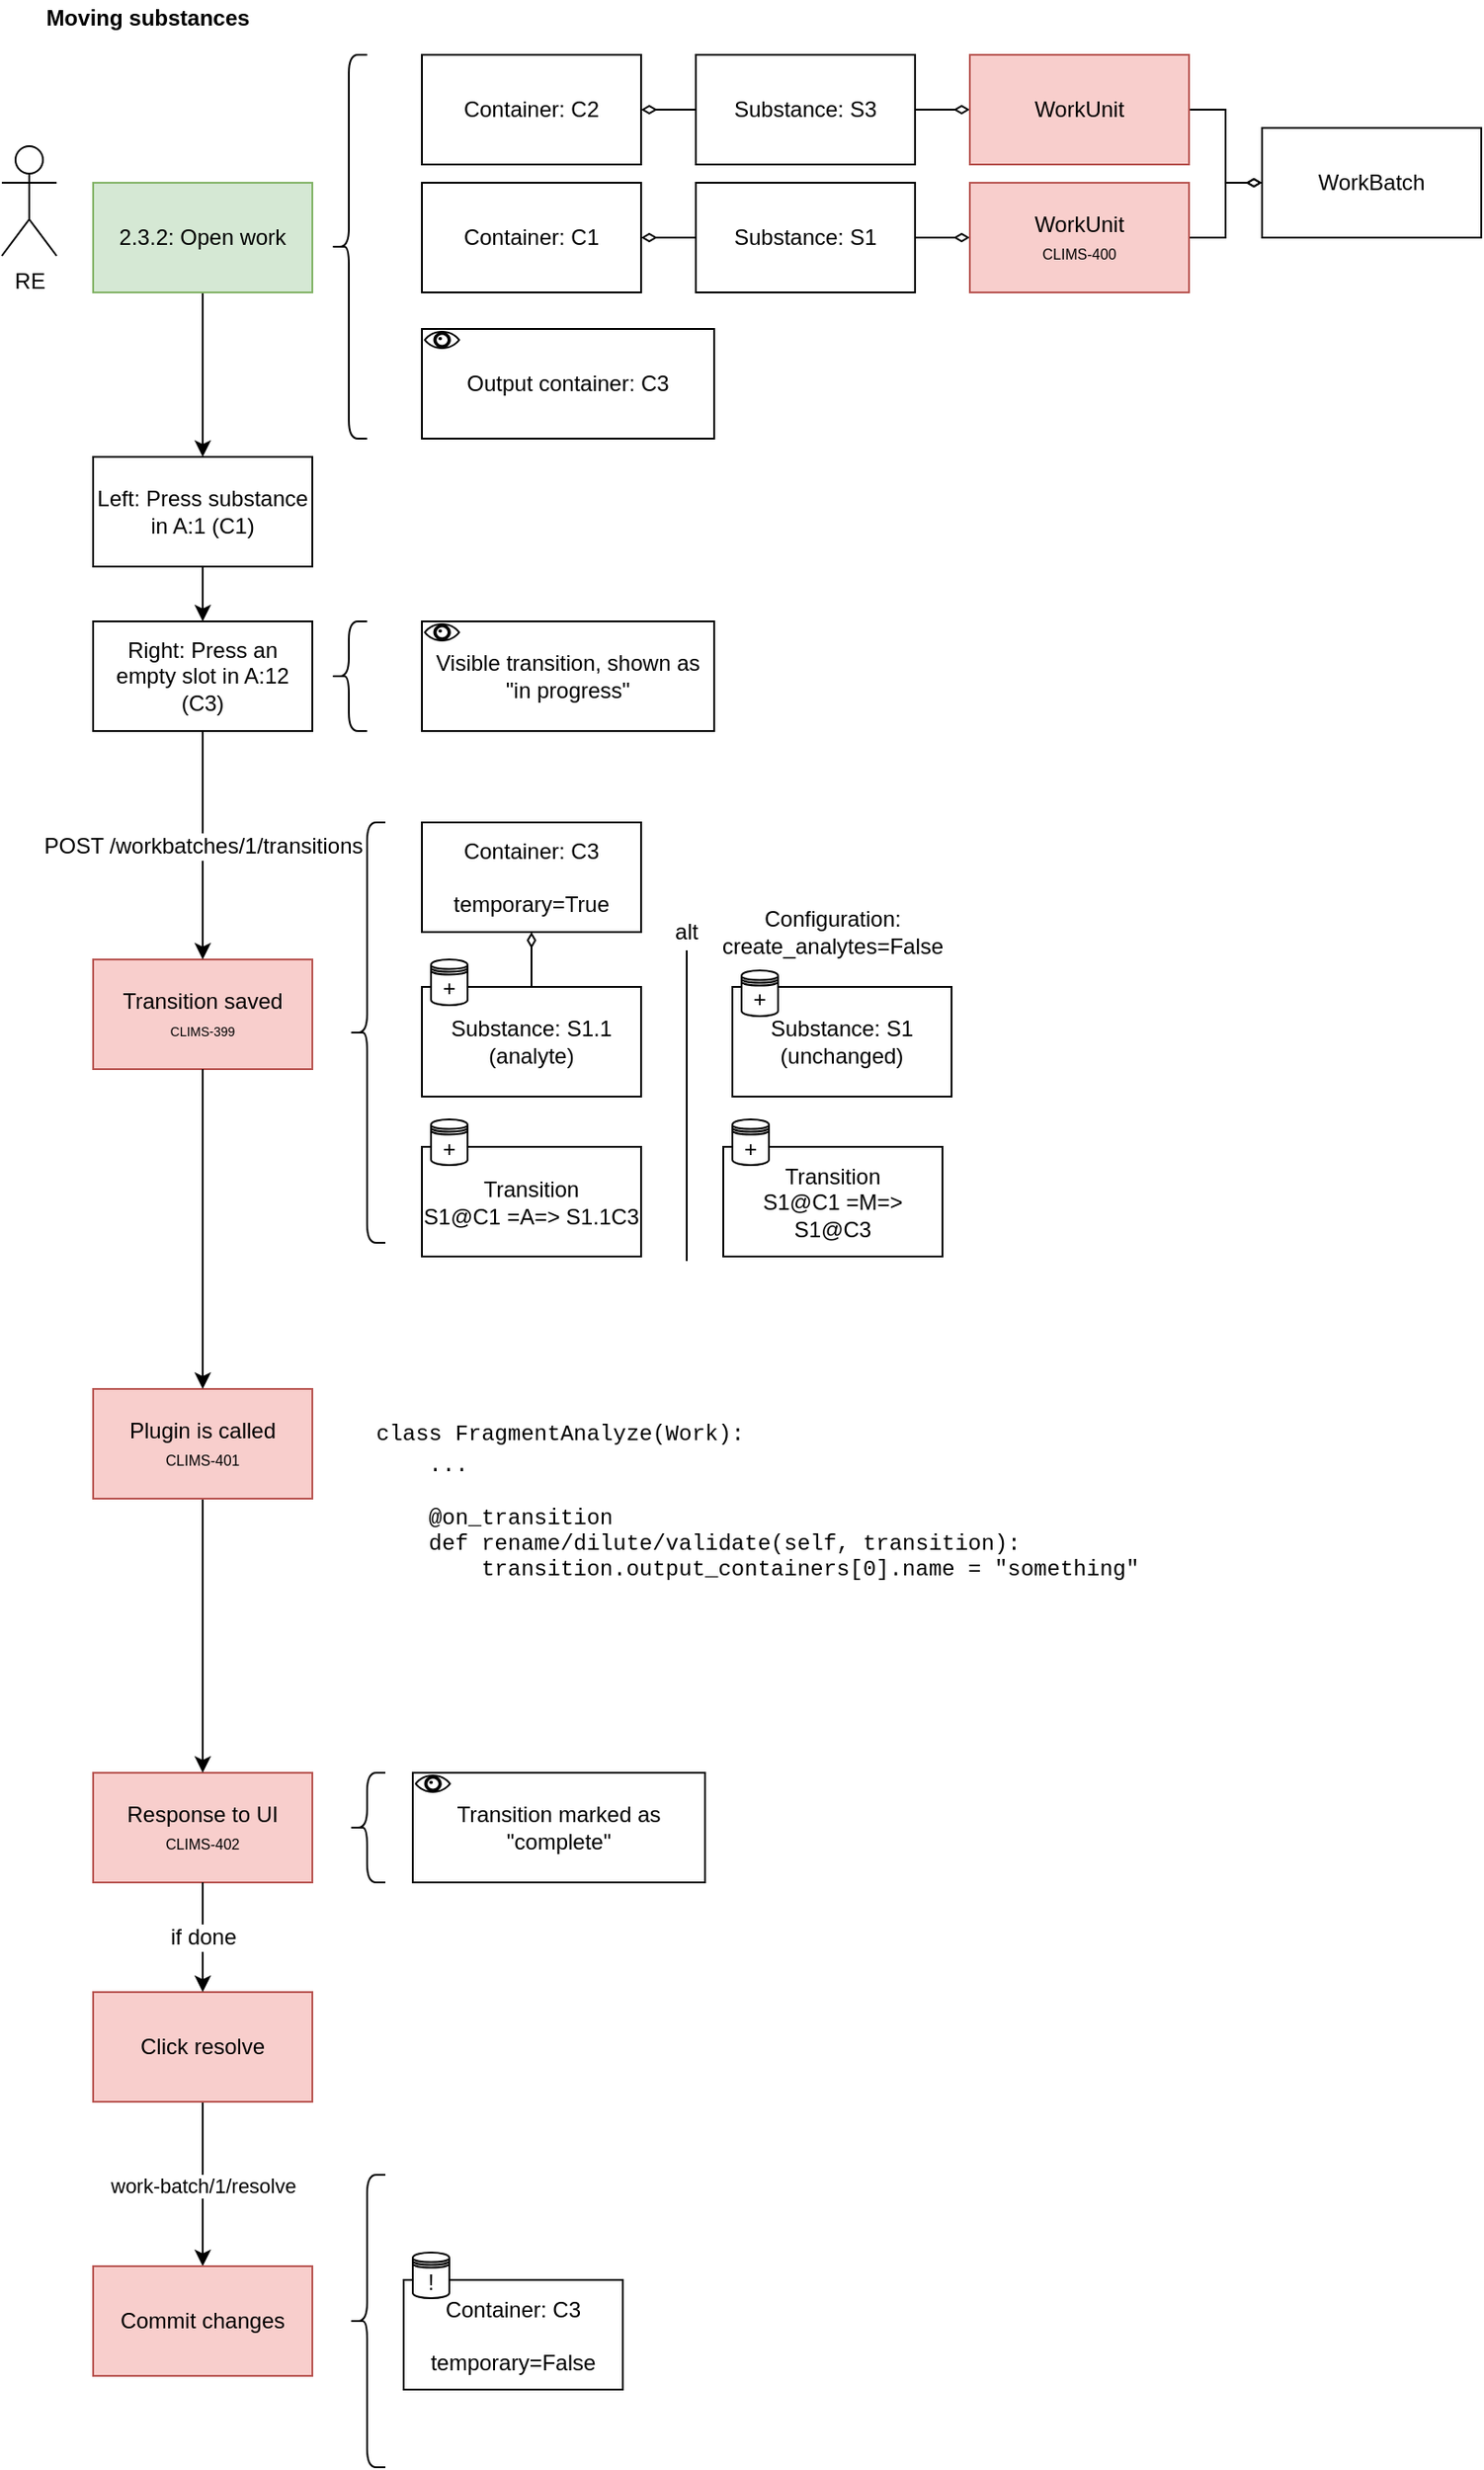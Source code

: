 <mxfile version="13.6.2" type="device"><diagram id="FZeOj1Peimrqbkz0t84R" name="Page-1"><mxGraphModel dx="1355" dy="945" grid="1" gridSize="10" guides="1" tooltips="1" connect="1" arrows="1" fold="1" page="1" pageScale="1" pageWidth="850" pageHeight="1100" math="0" shadow="0"><root><mxCell id="0"/><mxCell id="1" parent="0"/><mxCell id="lgbZ7ekYdtmSfeWeY-nu-1" value="RE" style="shape=umlActor;verticalLabelPosition=bottom;verticalAlign=top;html=1;outlineConnect=0;fontSize=12;" parent="1" vertex="1"><mxGeometry x="30" y="170" width="30" height="60" as="geometry"/></mxCell><mxCell id="lgbZ7ekYdtmSfeWeY-nu-2" value="" style="edgeStyle=orthogonalEdgeStyle;rounded=0;orthogonalLoop=1;jettySize=auto;html=1;startArrow=none;startFill=0;endArrow=classic;endFill=1;fontSize=12;" parent="1" source="lgbZ7ekYdtmSfeWeY-nu-3" target="lgbZ7ekYdtmSfeWeY-nu-6" edge="1"><mxGeometry relative="1" as="geometry"/></mxCell><mxCell id="lgbZ7ekYdtmSfeWeY-nu-3" value="Left: Press substance in A:1 (C1)" style="whiteSpace=wrap;html=1;rounded=0;" parent="1" vertex="1"><mxGeometry x="80" y="340" width="120" height="60" as="geometry"/></mxCell><mxCell id="lgbZ7ekYdtmSfeWeY-nu-4" value="" style="edgeStyle=orthogonalEdgeStyle;rounded=0;orthogonalLoop=1;jettySize=auto;html=1;startArrow=none;startFill=0;endArrow=classic;endFill=1;fontSize=12;" parent="1" source="lgbZ7ekYdtmSfeWeY-nu-64" target="lgbZ7ekYdtmSfeWeY-nu-20" edge="1"><mxGeometry relative="1" as="geometry"/></mxCell><mxCell id="lgbZ7ekYdtmSfeWeY-nu-5" value="work-batch/1/resolve" style="edgeLabel;html=1;align=center;verticalAlign=middle;resizable=0;points=[];" parent="lgbZ7ekYdtmSfeWeY-nu-4" vertex="1" connectable="0"><mxGeometry x="-0.223" relative="1" as="geometry"><mxPoint y="10.83" as="offset"/></mxGeometry></mxCell><mxCell id="lgbZ7ekYdtmSfeWeY-nu-6" value="Right: Press an empty slot in A:12 (C3)" style="whiteSpace=wrap;html=1;rounded=0;" parent="1" vertex="1"><mxGeometry x="80" y="430" width="120" height="60" as="geometry"/></mxCell><mxCell id="lgbZ7ekYdtmSfeWeY-nu-7" value="" style="shape=curlyBracket;whiteSpace=wrap;html=1;rounded=1;size=0.5;" parent="1" vertex="1"><mxGeometry x="210" y="120" width="20" height="210" as="geometry"/></mxCell><mxCell id="lgbZ7ekYdtmSfeWeY-nu-8" value="" style="edgeStyle=orthogonalEdgeStyle;rounded=0;orthogonalLoop=1;jettySize=auto;html=1;startArrow=diamondThin;startFill=0;endArrow=none;endFill=0;fontSize=12;" parent="1" source="lgbZ7ekYdtmSfeWeY-nu-9" target="lgbZ7ekYdtmSfeWeY-nu-13" edge="1"><mxGeometry relative="1" as="geometry"/></mxCell><mxCell id="lgbZ7ekYdtmSfeWeY-nu-9" value="Container: C1" style="rounded=0;whiteSpace=wrap;html=1;fillColor=#FFFFFF;fontSize=12;" parent="1" vertex="1"><mxGeometry x="260" y="190" width="120" height="60" as="geometry"/></mxCell><mxCell id="lgbZ7ekYdtmSfeWeY-nu-10" value="" style="edgeStyle=orthogonalEdgeStyle;rounded=0;orthogonalLoop=1;jettySize=auto;html=1;startArrow=diamondThin;startFill=0;endArrow=none;endFill=0;fontSize=12;" parent="1" source="lgbZ7ekYdtmSfeWeY-nu-11" target="lgbZ7ekYdtmSfeWeY-nu-15" edge="1"><mxGeometry relative="1" as="geometry"/></mxCell><mxCell id="lgbZ7ekYdtmSfeWeY-nu-11" value="Container: C2" style="rounded=0;whiteSpace=wrap;html=1;fillColor=#FFFFFF;fontSize=12;" parent="1" vertex="1"><mxGeometry x="260" y="120" width="120" height="60" as="geometry"/></mxCell><mxCell id="lgbZ7ekYdtmSfeWeY-nu-12" style="edgeStyle=orthogonalEdgeStyle;rounded=0;orthogonalLoop=1;jettySize=auto;html=1;startArrow=none;startFill=0;endArrow=diamondThin;endFill=0;strokeColor=#000000;fontSize=12;" parent="1" source="lgbZ7ekYdtmSfeWeY-nu-13" target="lgbZ7ekYdtmSfeWeY-nu-36" edge="1"><mxGeometry relative="1" as="geometry"/></mxCell><mxCell id="lgbZ7ekYdtmSfeWeY-nu-13" value="Substance: S1" style="rounded=0;whiteSpace=wrap;html=1;fillColor=#FFFFFF;fontSize=12;" parent="1" vertex="1"><mxGeometry x="410" y="190" width="120" height="60" as="geometry"/></mxCell><mxCell id="lgbZ7ekYdtmSfeWeY-nu-14" style="edgeStyle=orthogonalEdgeStyle;rounded=0;orthogonalLoop=1;jettySize=auto;html=1;startArrow=none;startFill=0;endArrow=diamondThin;endFill=0;strokeColor=#000000;fontSize=12;" parent="1" source="lgbZ7ekYdtmSfeWeY-nu-15" target="lgbZ7ekYdtmSfeWeY-nu-34" edge="1"><mxGeometry relative="1" as="geometry"/></mxCell><mxCell id="lgbZ7ekYdtmSfeWeY-nu-15" value="Substance: S3" style="rounded=0;whiteSpace=wrap;html=1;fillColor=#FFFFFF;fontSize=12;" parent="1" vertex="1"><mxGeometry x="410" y="120" width="120" height="60" as="geometry"/></mxCell><mxCell id="lgbZ7ekYdtmSfeWeY-nu-16" value="" style="shape=curlyBracket;whiteSpace=wrap;html=1;rounded=1;size=0.5;" parent="1" vertex="1"><mxGeometry x="220" y="540" width="20" height="230" as="geometry"/></mxCell><mxCell id="lgbZ7ekYdtmSfeWeY-nu-17" value="" style="edgeStyle=orthogonalEdgeStyle;rounded=0;orthogonalLoop=1;jettySize=auto;html=1;startArrow=diamondThin;startFill=0;endArrow=none;endFill=0;fontSize=12;" parent="1" source="lgbZ7ekYdtmSfeWeY-nu-18" target="lgbZ7ekYdtmSfeWeY-nu-19" edge="1"><mxGeometry relative="1" as="geometry"/></mxCell><mxCell id="lgbZ7ekYdtmSfeWeY-nu-18" value="Container: C3&lt;br&gt;&lt;br&gt;temporary=True" style="rounded=0;whiteSpace=wrap;html=1;fillColor=#FFFFFF;fontSize=12;" parent="1" vertex="1"><mxGeometry x="260" y="540" width="120" height="60" as="geometry"/></mxCell><mxCell id="lgbZ7ekYdtmSfeWeY-nu-19" value="Substance: S1.1&lt;br&gt;(analyte)" style="rounded=0;whiteSpace=wrap;html=1;fillColor=#FFFFFF;fontSize=12;" parent="1" vertex="1"><mxGeometry x="260" y="630" width="120" height="60" as="geometry"/></mxCell><mxCell id="lgbZ7ekYdtmSfeWeY-nu-20" value="Commit changes" style="whiteSpace=wrap;html=1;rounded=0;fillColor=#f8cecc;strokeColor=#b85450;" parent="1" vertex="1"><mxGeometry x="80" y="1330" width="120" height="60" as="geometry"/></mxCell><mxCell id="lgbZ7ekYdtmSfeWeY-nu-21" value="" style="shape=curlyBracket;whiteSpace=wrap;html=1;rounded=1;size=0.5;" parent="1" vertex="1"><mxGeometry x="220" y="1280" width="20" height="160" as="geometry"/></mxCell><mxCell id="lgbZ7ekYdtmSfeWeY-nu-22" value="Container: C3&lt;br&gt;&lt;br&gt;temporary=False" style="rounded=0;whiteSpace=wrap;html=1;fillColor=#FFFFFF;fontSize=12;" parent="1" vertex="1"><mxGeometry x="250" y="1337.5" width="120" height="60" as="geometry"/></mxCell><mxCell id="lgbZ7ekYdtmSfeWeY-nu-23" value="+" style="shape=datastore;whiteSpace=wrap;html=1;fontSize=12;" parent="1" vertex="1"><mxGeometry x="265" y="615" width="20" height="25" as="geometry"/></mxCell><mxCell id="lgbZ7ekYdtmSfeWeY-nu-24" value="!" style="shape=datastore;whiteSpace=wrap;html=1;fontSize=12;" parent="1" vertex="1"><mxGeometry x="255" y="1322.5" width="20" height="25" as="geometry"/></mxCell><mxCell id="lgbZ7ekYdtmSfeWeY-nu-25" value="" style="line;strokeWidth=1;direction=south;html=1;fillColor=#FFFFFF;fontSize=12;" parent="1" vertex="1"><mxGeometry x="400" y="610" width="10" height="170" as="geometry"/></mxCell><mxCell id="lgbZ7ekYdtmSfeWeY-nu-26" value="alt" style="text;html=1;strokeColor=none;fillColor=none;align=center;verticalAlign=middle;whiteSpace=wrap;rounded=0;fontSize=12;" parent="1" vertex="1"><mxGeometry x="385" y="590" width="40" height="20" as="geometry"/></mxCell><mxCell id="lgbZ7ekYdtmSfeWeY-nu-27" value="Substance: S1&lt;br&gt;(unchanged)" style="rounded=0;whiteSpace=wrap;html=1;fillColor=#FFFFFF;fontSize=12;" parent="1" vertex="1"><mxGeometry x="430" y="630" width="120" height="60" as="geometry"/></mxCell><mxCell id="lgbZ7ekYdtmSfeWeY-nu-28" value="+" style="shape=datastore;whiteSpace=wrap;html=1;fontSize=12;" parent="1" vertex="1"><mxGeometry x="435" y="621" width="20" height="25" as="geometry"/></mxCell><mxCell id="lgbZ7ekYdtmSfeWeY-nu-29" value="Configuration: create_analytes=False" style="text;html=1;strokeColor=none;fillColor=none;align=center;verticalAlign=middle;whiteSpace=wrap;rounded=0;fontSize=12;" parent="1" vertex="1"><mxGeometry x="465" y="590" width="40" height="20" as="geometry"/></mxCell><mxCell id="lgbZ7ekYdtmSfeWeY-nu-30" value="" style="edgeStyle=orthogonalEdgeStyle;rounded=0;orthogonalLoop=1;jettySize=auto;html=1;startArrow=none;startFill=0;endArrow=classic;endFill=1;fontSize=12;" parent="1" source="lgbZ7ekYdtmSfeWeY-nu-59" target="lgbZ7ekYdtmSfeWeY-nu-3" edge="1"><mxGeometry relative="1" as="geometry"><mxPoint x="140" y="255.0" as="sourcePoint"/><mxPoint x="140" y="480" as="targetPoint"/></mxGeometry></mxCell><mxCell id="lgbZ7ekYdtmSfeWeY-nu-31" style="edgeStyle=orthogonalEdgeStyle;rounded=0;orthogonalLoop=1;jettySize=auto;html=1;startArrow=diamondThin;startFill=0;endArrow=none;endFill=0;fontSize=12;strokeColor=none;" parent="1" source="lgbZ7ekYdtmSfeWeY-nu-34" target="lgbZ7ekYdtmSfeWeY-nu-15" edge="1"><mxGeometry relative="1" as="geometry"><Array as="points"/></mxGeometry></mxCell><mxCell id="lgbZ7ekYdtmSfeWeY-nu-32" value="WorkBatch" style="rounded=0;whiteSpace=wrap;html=1;strokeWidth=1;fillColor=#FFFFFF;fontSize=12;" parent="1" vertex="1"><mxGeometry x="720" y="160" width="120" height="60" as="geometry"/></mxCell><mxCell id="lgbZ7ekYdtmSfeWeY-nu-33" style="edgeStyle=orthogonalEdgeStyle;rounded=0;orthogonalLoop=1;jettySize=auto;html=1;startArrow=none;startFill=0;endArrow=diamondThin;endFill=0;strokeColor=#000000;fontSize=12;" parent="1" source="lgbZ7ekYdtmSfeWeY-nu-34" target="lgbZ7ekYdtmSfeWeY-nu-32" edge="1"><mxGeometry relative="1" as="geometry"/></mxCell><mxCell id="lgbZ7ekYdtmSfeWeY-nu-34" value="WorkUnit" style="rounded=0;whiteSpace=wrap;html=1;fillColor=#f8cecc;fontSize=12;strokeColor=#b85450;" parent="1" vertex="1"><mxGeometry x="560" y="120" width="120" height="60" as="geometry"/></mxCell><mxCell id="lgbZ7ekYdtmSfeWeY-nu-35" style="edgeStyle=orthogonalEdgeStyle;rounded=0;orthogonalLoop=1;jettySize=auto;html=1;startArrow=none;startFill=0;endArrow=diamondThin;endFill=0;strokeColor=#000000;fontSize=12;" parent="1" source="lgbZ7ekYdtmSfeWeY-nu-36" target="lgbZ7ekYdtmSfeWeY-nu-32" edge="1"><mxGeometry relative="1" as="geometry"/></mxCell><mxCell id="lgbZ7ekYdtmSfeWeY-nu-36" value="WorkUnit&lt;br&gt;&lt;font style=&quot;font-size: 8px&quot;&gt;CLIMS-400&lt;/font&gt;" style="rounded=0;whiteSpace=wrap;html=1;fillColor=#f8cecc;fontSize=12;strokeColor=#b85450;" parent="1" vertex="1"><mxGeometry x="560" y="190" width="120" height="60" as="geometry"/></mxCell><mxCell id="lgbZ7ekYdtmSfeWeY-nu-37" value="Transition saved&lt;br&gt;&lt;font style=&quot;font-size: 7px&quot;&gt;CLIMS-399&lt;/font&gt;" style="rounded=0;whiteSpace=wrap;html=1;fillColor=#f8cecc;strokeColor=#b85450;" parent="1" vertex="1"><mxGeometry x="80" y="615" width="120" height="60" as="geometry"/></mxCell><mxCell id="lgbZ7ekYdtmSfeWeY-nu-38" value="POST /workbatches/1/transitions" style="edgeStyle=orthogonalEdgeStyle;rounded=0;orthogonalLoop=1;jettySize=auto;html=1;startArrow=none;startFill=0;endArrow=classic;endFill=1;fontSize=12;" parent="1" source="lgbZ7ekYdtmSfeWeY-nu-6" target="lgbZ7ekYdtmSfeWeY-nu-37" edge="1"><mxGeometry relative="1" as="geometry"><mxPoint x="140" y="510" as="sourcePoint"/><mxPoint x="140" y="870" as="targetPoint"/></mxGeometry></mxCell><mxCell id="lgbZ7ekYdtmSfeWeY-nu-39" value="" style="shape=curlyBracket;whiteSpace=wrap;html=1;rounded=1;" parent="1" vertex="1"><mxGeometry x="210" y="430" width="20" height="60" as="geometry"/></mxCell><mxCell id="lgbZ7ekYdtmSfeWeY-nu-40" value="" style="group" parent="1" vertex="1" connectable="0"><mxGeometry x="260" y="430" width="160" height="60" as="geometry"/></mxCell><mxCell id="lgbZ7ekYdtmSfeWeY-nu-41" value="" style="group" parent="lgbZ7ekYdtmSfeWeY-nu-40" vertex="1" connectable="0"><mxGeometry width="160" height="60" as="geometry"/></mxCell><mxCell id="lgbZ7ekYdtmSfeWeY-nu-42" value="Visible transition, shown as &quot;in progress&quot;" style="rounded=0;whiteSpace=wrap;html=1;fillColor=#FFFFFF;fontSize=12;" parent="lgbZ7ekYdtmSfeWeY-nu-41" vertex="1"><mxGeometry width="160" height="60" as="geometry"/></mxCell><mxCell id="lgbZ7ekYdtmSfeWeY-nu-43" value="" style="shape=mxgraph.signs.healthcare.eye;html=1;fillColor=#000000;strokeColor=none;verticalLabelPosition=bottom;verticalAlign=top;align=center;" parent="lgbZ7ekYdtmSfeWeY-nu-41" vertex="1"><mxGeometry x="1" y="1" width="20" height="10" as="geometry"/></mxCell><mxCell id="lgbZ7ekYdtmSfeWeY-nu-44" value="Transition&lt;br&gt;S1@C1 =A=&amp;gt; S1.1C3" style="rounded=0;whiteSpace=wrap;html=1;fillColor=#FFFFFF;fontSize=12;" parent="1" vertex="1"><mxGeometry x="260" y="717.5" width="120" height="60" as="geometry"/></mxCell><mxCell id="lgbZ7ekYdtmSfeWeY-nu-45" value="+" style="shape=datastore;whiteSpace=wrap;html=1;fontSize=12;" parent="1" vertex="1"><mxGeometry x="265" y="702.5" width="20" height="25" as="geometry"/></mxCell><mxCell id="lgbZ7ekYdtmSfeWeY-nu-46" value="Transition&lt;br&gt;S1@C1 =M=&amp;gt; S1@C3" style="rounded=0;whiteSpace=wrap;html=1;fillColor=#FFFFFF;fontSize=12;" parent="1" vertex="1"><mxGeometry x="425" y="717.5" width="120" height="60" as="geometry"/></mxCell><mxCell id="lgbZ7ekYdtmSfeWeY-nu-47" value="+" style="shape=datastore;whiteSpace=wrap;html=1;fontSize=12;" parent="1" vertex="1"><mxGeometry x="430" y="702.5" width="20" height="25" as="geometry"/></mxCell><mxCell id="lgbZ7ekYdtmSfeWeY-nu-48" value="Response to UI&lt;br&gt;&lt;font style=&quot;font-size: 8px&quot;&gt;CLIMS-402&lt;/font&gt;" style="rounded=0;whiteSpace=wrap;html=1;fillColor=#f8cecc;strokeColor=#b85450;" parent="1" vertex="1"><mxGeometry x="80" y="1060" width="120" height="60" as="geometry"/></mxCell><mxCell id="lgbZ7ekYdtmSfeWeY-nu-49" value="" style="edgeStyle=orthogonalEdgeStyle;rounded=0;orthogonalLoop=1;jettySize=auto;html=1;startArrow=none;startFill=0;endArrow=classic;endFill=1;fontSize=12;" parent="1" source="lgbZ7ekYdtmSfeWeY-nu-55" target="lgbZ7ekYdtmSfeWeY-nu-48" edge="1"><mxGeometry relative="1" as="geometry"><mxPoint x="140" y="675" as="sourcePoint"/><mxPoint x="140" y="990" as="targetPoint"/></mxGeometry></mxCell><mxCell id="lgbZ7ekYdtmSfeWeY-nu-50" value="" style="group" parent="1" vertex="1" connectable="0"><mxGeometry x="255" y="1060" width="160" height="60" as="geometry"/></mxCell><mxCell id="lgbZ7ekYdtmSfeWeY-nu-51" value="" style="group" parent="lgbZ7ekYdtmSfeWeY-nu-50" vertex="1" connectable="0"><mxGeometry width="160" height="60" as="geometry"/></mxCell><mxCell id="lgbZ7ekYdtmSfeWeY-nu-52" value="Transition marked as &quot;complete&quot;" style="rounded=0;whiteSpace=wrap;html=1;fillColor=#FFFFFF;fontSize=12;" parent="lgbZ7ekYdtmSfeWeY-nu-51" vertex="1"><mxGeometry width="160" height="60" as="geometry"/></mxCell><mxCell id="lgbZ7ekYdtmSfeWeY-nu-53" value="" style="shape=mxgraph.signs.healthcare.eye;html=1;fillColor=#000000;strokeColor=none;verticalLabelPosition=bottom;verticalAlign=top;align=center;" parent="lgbZ7ekYdtmSfeWeY-nu-51" vertex="1"><mxGeometry x="1" y="1" width="20" height="10" as="geometry"/></mxCell><mxCell id="lgbZ7ekYdtmSfeWeY-nu-54" value="" style="shape=curlyBracket;whiteSpace=wrap;html=1;rounded=1;" parent="1" vertex="1"><mxGeometry x="220" y="1060" width="20" height="60" as="geometry"/></mxCell><mxCell id="lgbZ7ekYdtmSfeWeY-nu-55" value="Plugin is called&lt;br&gt;&lt;font style=&quot;font-size: 8px&quot;&gt;CLIMS-401&lt;/font&gt;" style="rounded=0;whiteSpace=wrap;html=1;fillColor=#f8cecc;strokeColor=#b85450;" parent="1" vertex="1"><mxGeometry x="80" y="850" width="120" height="60" as="geometry"/></mxCell><mxCell id="lgbZ7ekYdtmSfeWeY-nu-56" value="" style="edgeStyle=orthogonalEdgeStyle;rounded=0;orthogonalLoop=1;jettySize=auto;html=1;startArrow=none;startFill=0;endArrow=classic;endFill=1;fontSize=12;" parent="1" source="lgbZ7ekYdtmSfeWeY-nu-37" target="lgbZ7ekYdtmSfeWeY-nu-55" edge="1"><mxGeometry relative="1" as="geometry"><mxPoint x="140" y="675" as="sourcePoint"/><mxPoint x="140" y="1060.0" as="targetPoint"/></mxGeometry></mxCell><mxCell id="lgbZ7ekYdtmSfeWeY-nu-57" value="&lt;h1&gt;&lt;div style=&quot;text-align: justify&quot;&gt;&lt;span style=&quot;font-family: &amp;#34;courier new&amp;#34; ; font-size: 12px ; font-weight: normal&quot;&gt;class FragmentAnalyze(Work):&lt;/span&gt;&lt;br&gt;&lt;/div&gt;&lt;font face=&quot;Courier New&quot; style=&quot;font-size: 12px ; font-weight: normal&quot;&gt;&lt;div style=&quot;text-align: justify&quot;&gt;&lt;span&gt;&amp;nbsp; &amp;nbsp; ...&lt;/span&gt;&lt;/div&gt;&lt;div style=&quot;text-align: justify&quot;&gt;&lt;span&gt;&amp;nbsp; &amp;nbsp;&amp;nbsp;&lt;/span&gt;&lt;/div&gt;&lt;div style=&quot;text-align: justify&quot;&gt;&lt;span&gt;&amp;nbsp; &amp;nbsp; @on_transition&lt;/span&gt;&lt;/div&gt;&lt;div style=&quot;text-align: justify&quot;&gt;&lt;span&gt;&amp;nbsp; &amp;nbsp; def rename/dilute/validate(self, transition):&lt;/span&gt;&lt;/div&gt;&lt;div style=&quot;text-align: justify&quot;&gt;&lt;span&gt;&amp;nbsp; &amp;nbsp; &amp;nbsp; &amp;nbsp; transition.output_containers[0].name = &quot;something&quot;&lt;/span&gt;&lt;/div&gt;&lt;/font&gt;&lt;/h1&gt;" style="text;html=1;strokeColor=none;fillColor=none;spacing=5;spacingTop=-20;whiteSpace=wrap;overflow=hidden;rounded=0;fontSize=12;" parent="1" vertex="1"><mxGeometry x="230" y="850" width="520" height="190" as="geometry"/></mxCell><mxCell id="lgbZ7ekYdtmSfeWeY-nu-59" value="2.3.2: Open work" style="rounded=0;whiteSpace=wrap;html=1;fillColor=#d5e8d4;strokeColor=#82b366;" parent="1" vertex="1"><mxGeometry x="80" y="190" width="120" height="60" as="geometry"/></mxCell><mxCell id="lgbZ7ekYdtmSfeWeY-nu-60" value="" style="group;fillColor=#f8cecc;strokeColor=#b85450;" parent="1" vertex="1" connectable="0"><mxGeometry x="260" y="270" width="160" height="60" as="geometry"/></mxCell><mxCell id="lgbZ7ekYdtmSfeWeY-nu-61" value="" style="group" parent="lgbZ7ekYdtmSfeWeY-nu-60" vertex="1" connectable="0"><mxGeometry width="160" height="60" as="geometry"/></mxCell><mxCell id="lgbZ7ekYdtmSfeWeY-nu-62" value="Output container: C3" style="rounded=0;whiteSpace=wrap;html=1;fillColor=#FFFFFF;fontSize=12;" parent="lgbZ7ekYdtmSfeWeY-nu-61" vertex="1"><mxGeometry width="160" height="60" as="geometry"/></mxCell><mxCell id="lgbZ7ekYdtmSfeWeY-nu-63" value="" style="shape=mxgraph.signs.healthcare.eye;html=1;fillColor=#000000;strokeColor=none;verticalLabelPosition=bottom;verticalAlign=top;align=center;" parent="lgbZ7ekYdtmSfeWeY-nu-61" vertex="1"><mxGeometry x="1" y="1" width="20" height="10" as="geometry"/></mxCell><mxCell id="lgbZ7ekYdtmSfeWeY-nu-64" value="Click resolve" style="rounded=0;whiteSpace=wrap;html=1;fillColor=#f8cecc;strokeColor=#b85450;" parent="1" vertex="1"><mxGeometry x="80" y="1180" width="120" height="60" as="geometry"/></mxCell><mxCell id="lgbZ7ekYdtmSfeWeY-nu-65" value="if done" style="edgeStyle=orthogonalEdgeStyle;rounded=0;orthogonalLoop=1;jettySize=auto;html=1;startArrow=none;startFill=0;endArrow=classic;endFill=1;fontSize=12;" parent="1" source="lgbZ7ekYdtmSfeWeY-nu-48" target="lgbZ7ekYdtmSfeWeY-nu-64" edge="1"><mxGeometry relative="1" as="geometry"><mxPoint x="140" y="1120" as="sourcePoint"/><mxPoint x="140" y="1330" as="targetPoint"/></mxGeometry></mxCell><mxCell id="IhmC22fltZWCyUiQjjsc-1" value="Moving substances" style="text;html=1;strokeColor=none;fillColor=none;align=center;verticalAlign=middle;whiteSpace=wrap;rounded=0;fontStyle=1" vertex="1" parent="1"><mxGeometry x="30" y="90" width="160" height="20" as="geometry"/></mxCell></root></mxGraphModel></diagram></mxfile>